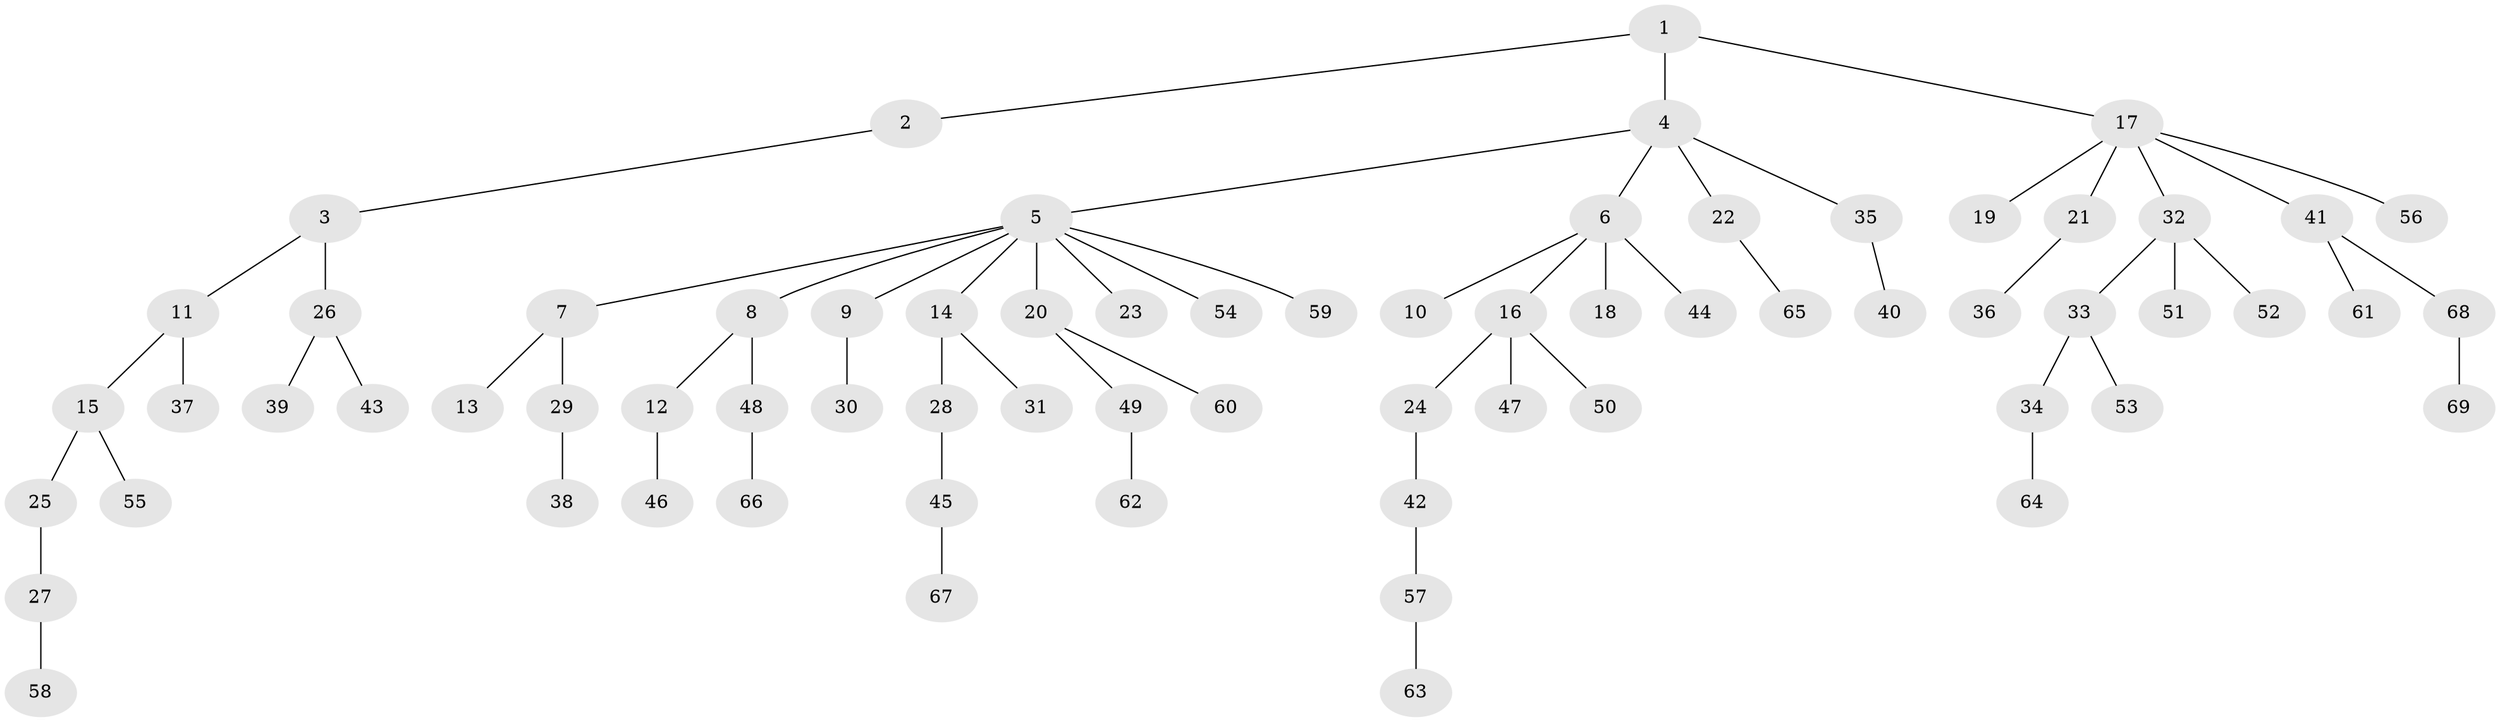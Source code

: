 // Generated by graph-tools (version 1.1) at 2025/26/03/09/25 03:26:28]
// undirected, 69 vertices, 68 edges
graph export_dot {
graph [start="1"]
  node [color=gray90,style=filled];
  1;
  2;
  3;
  4;
  5;
  6;
  7;
  8;
  9;
  10;
  11;
  12;
  13;
  14;
  15;
  16;
  17;
  18;
  19;
  20;
  21;
  22;
  23;
  24;
  25;
  26;
  27;
  28;
  29;
  30;
  31;
  32;
  33;
  34;
  35;
  36;
  37;
  38;
  39;
  40;
  41;
  42;
  43;
  44;
  45;
  46;
  47;
  48;
  49;
  50;
  51;
  52;
  53;
  54;
  55;
  56;
  57;
  58;
  59;
  60;
  61;
  62;
  63;
  64;
  65;
  66;
  67;
  68;
  69;
  1 -- 2;
  1 -- 4;
  1 -- 17;
  2 -- 3;
  3 -- 11;
  3 -- 26;
  4 -- 5;
  4 -- 6;
  4 -- 22;
  4 -- 35;
  5 -- 7;
  5 -- 8;
  5 -- 9;
  5 -- 14;
  5 -- 20;
  5 -- 23;
  5 -- 54;
  5 -- 59;
  6 -- 10;
  6 -- 16;
  6 -- 18;
  6 -- 44;
  7 -- 13;
  7 -- 29;
  8 -- 12;
  8 -- 48;
  9 -- 30;
  11 -- 15;
  11 -- 37;
  12 -- 46;
  14 -- 28;
  14 -- 31;
  15 -- 25;
  15 -- 55;
  16 -- 24;
  16 -- 47;
  16 -- 50;
  17 -- 19;
  17 -- 21;
  17 -- 32;
  17 -- 41;
  17 -- 56;
  20 -- 49;
  20 -- 60;
  21 -- 36;
  22 -- 65;
  24 -- 42;
  25 -- 27;
  26 -- 39;
  26 -- 43;
  27 -- 58;
  28 -- 45;
  29 -- 38;
  32 -- 33;
  32 -- 51;
  32 -- 52;
  33 -- 34;
  33 -- 53;
  34 -- 64;
  35 -- 40;
  41 -- 61;
  41 -- 68;
  42 -- 57;
  45 -- 67;
  48 -- 66;
  49 -- 62;
  57 -- 63;
  68 -- 69;
}
